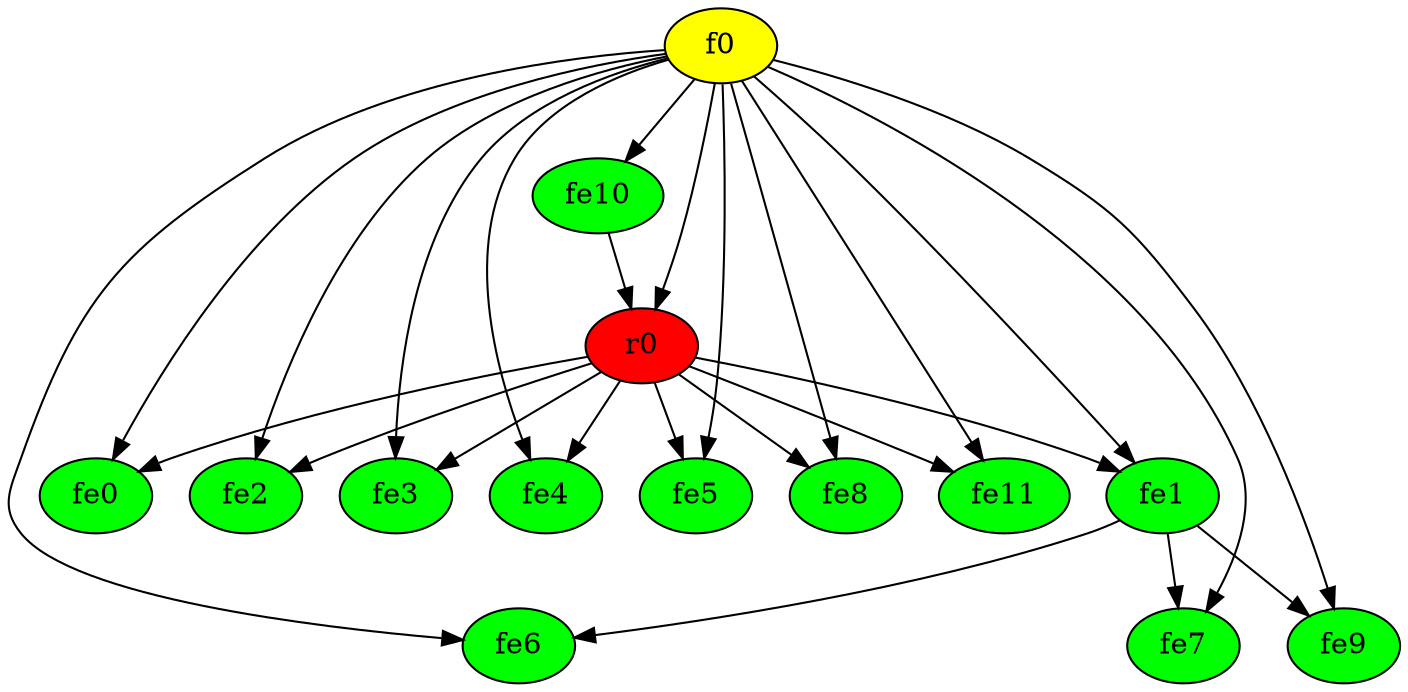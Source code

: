 digraph {
	f0 [label=f0 fillcolor=yellow style=filled]
	fe0 [label=fe0 fillcolor=green style=filled]
	fe1 [label=fe1 fillcolor=green style=filled]
	fe2 [label=fe2 fillcolor=green style=filled]
	fe3 [label=fe3 fillcolor=green style=filled]
	fe4 [label=fe4 fillcolor=green style=filled]
	fe5 [label=fe5 fillcolor=green style=filled]
	fe6 [label=fe6 fillcolor=green style=filled]
	fe7 [label=fe7 fillcolor=green style=filled]
	fe8 [label=fe8 fillcolor=green style=filled]
	fe9 [label=fe9 fillcolor=green style=filled]
	fe10 [label=fe10 fillcolor=green style=filled]
	fe11 [label=fe11 fillcolor=green style=filled]
	r0 [label=r0 fillcolor=red style=filled]
	f0 -> fe0
	f0 -> fe1
	f0 -> fe2
	f0 -> fe3
	f0 -> fe4
	f0 -> fe5
	f0 -> fe6
	f0 -> fe7
	f0 -> fe8
	f0 -> fe9
	f0 -> fe10
	f0 -> fe11
	f0 -> r0
	fe1 -> fe6
	fe1 -> fe7
	fe1 -> fe9
	fe10 -> r0
	r0 -> fe0
	r0 -> fe1
	r0 -> fe2
	r0 -> fe3
	r0 -> fe4
	r0 -> fe5
	r0 -> fe8
	r0 -> fe11
}
